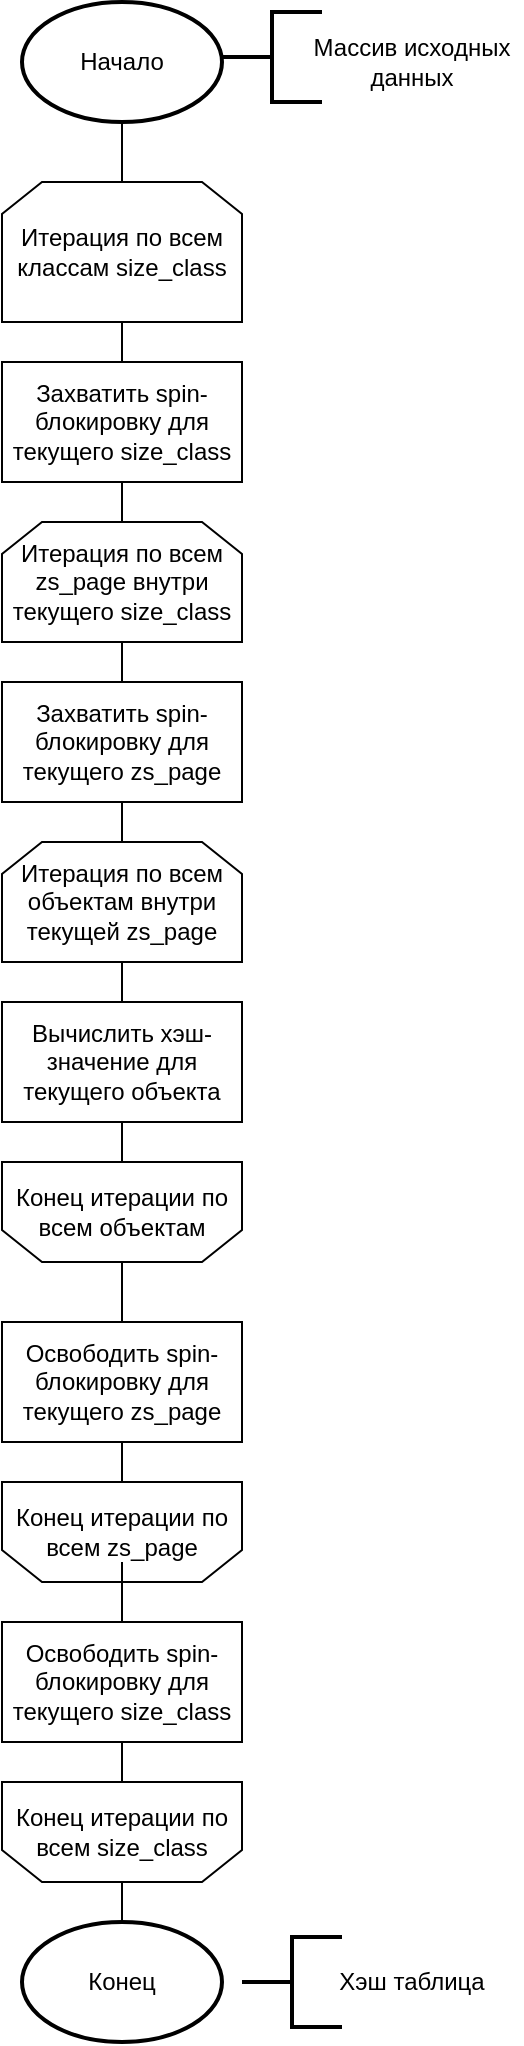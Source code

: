 <mxfile version="21.3.2" type="device" pages="2">
  <diagram name="Page-1" id="B6DIfibDlm4P5FhZ6bIz">
    <mxGraphModel dx="2031" dy="1121" grid="1" gridSize="10" guides="1" tooltips="1" connect="1" arrows="1" fold="1" page="1" pageScale="1" pageWidth="850" pageHeight="1100" math="0" shadow="0">
      <root>
        <mxCell id="0" />
        <mxCell id="1" parent="0" />
        <mxCell id="81lECBOk5nq6NuWsRxcI-1" value="Начало" style="strokeWidth=2;html=1;shape=mxgraph.flowchart.start_1;whiteSpace=wrap;" vertex="1" parent="1">
          <mxGeometry x="370" y="140" width="100" height="60" as="geometry" />
        </mxCell>
        <mxCell id="81lECBOk5nq6NuWsRxcI-2" value="Итерация по всем классам size_class" style="shape=loopLimit;whiteSpace=wrap;html=1;" vertex="1" parent="1">
          <mxGeometry x="360" y="230" width="120" height="70" as="geometry" />
        </mxCell>
        <mxCell id="81lECBOk5nq6NuWsRxcI-3" value="Захватить spin-блокировку для текущего size_class" style="rounded=0;whiteSpace=wrap;html=1;" vertex="1" parent="1">
          <mxGeometry x="360" y="320" width="120" height="60" as="geometry" />
        </mxCell>
        <mxCell id="81lECBOk5nq6NuWsRxcI-4" value="Итерация по всем zs_page внутри текущего size_class" style="shape=loopLimit;whiteSpace=wrap;html=1;" vertex="1" parent="1">
          <mxGeometry x="360" y="400" width="120" height="60" as="geometry" />
        </mxCell>
        <mxCell id="81lECBOk5nq6NuWsRxcI-5" value="Захватить spin-блокировку для текущего zs_page" style="rounded=0;whiteSpace=wrap;html=1;" vertex="1" parent="1">
          <mxGeometry x="360" y="480" width="120" height="60" as="geometry" />
        </mxCell>
        <mxCell id="81lECBOk5nq6NuWsRxcI-6" value="Итерация по всем объектам внутри текущей zs_page" style="shape=loopLimit;whiteSpace=wrap;html=1;" vertex="1" parent="1">
          <mxGeometry x="360" y="560" width="120" height="60" as="geometry" />
        </mxCell>
        <mxCell id="81lECBOk5nq6NuWsRxcI-7" value="Вычислить хэш-значение для текущего объекта" style="rounded=0;whiteSpace=wrap;html=1;" vertex="1" parent="1">
          <mxGeometry x="360" y="640" width="120" height="60" as="geometry" />
        </mxCell>
        <mxCell id="81lECBOk5nq6NuWsRxcI-8" value="" style="shape=loopLimit;whiteSpace=wrap;html=1;rotation=-180;" vertex="1" parent="1">
          <mxGeometry x="360" y="720" width="120" height="50" as="geometry" />
        </mxCell>
        <mxCell id="81lECBOk5nq6NuWsRxcI-9" value="Конец итерации по всем объектам" style="text;html=1;strokeColor=none;fillColor=none;align=center;verticalAlign=middle;whiteSpace=wrap;rounded=0;" vertex="1" parent="1">
          <mxGeometry x="365" y="730" width="110" height="30" as="geometry" />
        </mxCell>
        <mxCell id="81lECBOk5nq6NuWsRxcI-10" value="Освободить spin-блокировку для текущего zs_page" style="rounded=0;whiteSpace=wrap;html=1;" vertex="1" parent="1">
          <mxGeometry x="360" y="800" width="120" height="60" as="geometry" />
        </mxCell>
        <mxCell id="81lECBOk5nq6NuWsRxcI-11" value="" style="shape=loopLimit;whiteSpace=wrap;html=1;rotation=-180;" vertex="1" parent="1">
          <mxGeometry x="360" y="880" width="120" height="50" as="geometry" />
        </mxCell>
        <mxCell id="nU91HmMxeP40fgpeczst-2" value="" style="edgeStyle=orthogonalEdgeStyle;rounded=0;orthogonalLoop=1;jettySize=auto;html=1;endArrow=none;endFill=0;" edge="1" parent="1" source="81lECBOk5nq6NuWsRxcI-12" target="81lECBOk5nq6NuWsRxcI-14">
          <mxGeometry relative="1" as="geometry" />
        </mxCell>
        <mxCell id="81lECBOk5nq6NuWsRxcI-12" value="Конец итерации по всем zs_page" style="text;html=1;strokeColor=none;fillColor=none;align=center;verticalAlign=middle;whiteSpace=wrap;rounded=0;" vertex="1" parent="1">
          <mxGeometry x="365" y="890" width="110" height="30" as="geometry" />
        </mxCell>
        <mxCell id="81lECBOk5nq6NuWsRxcI-13" value="Освободить spin-блокировку для текущего size_class" style="rounded=0;whiteSpace=wrap;html=1;" vertex="1" parent="1">
          <mxGeometry x="360" y="950" width="120" height="60" as="geometry" />
        </mxCell>
        <mxCell id="81lECBOk5nq6NuWsRxcI-14" value="" style="shape=loopLimit;whiteSpace=wrap;html=1;rotation=-180;" vertex="1" parent="1">
          <mxGeometry x="360" y="1030" width="120" height="50" as="geometry" />
        </mxCell>
        <mxCell id="81lECBOk5nq6NuWsRxcI-15" value="Конец итерации по всем size_class" style="text;html=1;strokeColor=none;fillColor=none;align=center;verticalAlign=middle;whiteSpace=wrap;rounded=0;" vertex="1" parent="1">
          <mxGeometry x="365" y="1040" width="110" height="30" as="geometry" />
        </mxCell>
        <mxCell id="81lECBOk5nq6NuWsRxcI-16" value="Конец" style="strokeWidth=2;html=1;shape=mxgraph.flowchart.start_1;whiteSpace=wrap;" vertex="1" parent="1">
          <mxGeometry x="370" y="1100" width="100" height="60" as="geometry" />
        </mxCell>
        <mxCell id="81lECBOk5nq6NuWsRxcI-17" value="" style="endArrow=none;html=1;rounded=0;exitX=0.5;exitY=1;exitDx=0;exitDy=0;exitPerimeter=0;entryX=0.5;entryY=0;entryDx=0;entryDy=0;endFill=0;" edge="1" parent="1" source="81lECBOk5nq6NuWsRxcI-1" target="81lECBOk5nq6NuWsRxcI-2">
          <mxGeometry width="50" height="50" relative="1" as="geometry">
            <mxPoint x="440" y="390" as="sourcePoint" />
            <mxPoint x="490" y="340" as="targetPoint" />
          </mxGeometry>
        </mxCell>
        <mxCell id="81lECBOk5nq6NuWsRxcI-18" value="" style="endArrow=none;html=1;rounded=0;exitX=0.5;exitY=1;exitDx=0;exitDy=0;entryX=0.5;entryY=0;entryDx=0;entryDy=0;endFill=0;" edge="1" parent="1" source="81lECBOk5nq6NuWsRxcI-2" target="81lECBOk5nq6NuWsRxcI-3">
          <mxGeometry width="50" height="50" relative="1" as="geometry">
            <mxPoint x="440" y="390" as="sourcePoint" />
            <mxPoint x="490" y="340" as="targetPoint" />
          </mxGeometry>
        </mxCell>
        <mxCell id="81lECBOk5nq6NuWsRxcI-19" value="" style="endArrow=none;html=1;rounded=0;exitX=0.5;exitY=1;exitDx=0;exitDy=0;entryX=0.5;entryY=0;entryDx=0;entryDy=0;endFill=0;" edge="1" parent="1" source="81lECBOk5nq6NuWsRxcI-3" target="81lECBOk5nq6NuWsRxcI-4">
          <mxGeometry width="50" height="50" relative="1" as="geometry">
            <mxPoint x="440" y="390" as="sourcePoint" />
            <mxPoint x="490" y="340" as="targetPoint" />
          </mxGeometry>
        </mxCell>
        <mxCell id="81lECBOk5nq6NuWsRxcI-20" value="" style="endArrow=none;html=1;rounded=0;exitX=0.5;exitY=1;exitDx=0;exitDy=0;entryX=0.5;entryY=0;entryDx=0;entryDy=0;endFill=0;" edge="1" parent="1" source="81lECBOk5nq6NuWsRxcI-4" target="81lECBOk5nq6NuWsRxcI-5">
          <mxGeometry width="50" height="50" relative="1" as="geometry">
            <mxPoint x="440" y="390" as="sourcePoint" />
            <mxPoint x="490" y="340" as="targetPoint" />
          </mxGeometry>
        </mxCell>
        <mxCell id="81lECBOk5nq6NuWsRxcI-21" value="" style="endArrow=none;html=1;rounded=0;exitX=0.5;exitY=1;exitDx=0;exitDy=0;entryX=0.5;entryY=0;entryDx=0;entryDy=0;endFill=0;" edge="1" parent="1" source="81lECBOk5nq6NuWsRxcI-5" target="81lECBOk5nq6NuWsRxcI-6">
          <mxGeometry width="50" height="50" relative="1" as="geometry">
            <mxPoint x="440" y="560" as="sourcePoint" />
            <mxPoint x="490" y="510" as="targetPoint" />
          </mxGeometry>
        </mxCell>
        <mxCell id="81lECBOk5nq6NuWsRxcI-23" value="" style="endArrow=none;html=1;rounded=0;exitX=0.5;exitY=1;exitDx=0;exitDy=0;entryX=0.5;entryY=0;entryDx=0;entryDy=0;endFill=0;" edge="1" parent="1" source="81lECBOk5nq6NuWsRxcI-6" target="81lECBOk5nq6NuWsRxcI-7">
          <mxGeometry width="50" height="50" relative="1" as="geometry">
            <mxPoint x="400" y="660" as="sourcePoint" />
            <mxPoint x="450" y="610" as="targetPoint" />
          </mxGeometry>
        </mxCell>
        <mxCell id="81lECBOk5nq6NuWsRxcI-24" value="" style="endArrow=none;html=1;rounded=0;exitX=0.5;exitY=1;exitDx=0;exitDy=0;entryX=0.5;entryY=1;entryDx=0;entryDy=0;endFill=0;" edge="1" parent="1" source="81lECBOk5nq6NuWsRxcI-7" target="81lECBOk5nq6NuWsRxcI-8">
          <mxGeometry width="50" height="50" relative="1" as="geometry">
            <mxPoint x="400" y="740" as="sourcePoint" />
            <mxPoint x="450" y="690" as="targetPoint" />
          </mxGeometry>
        </mxCell>
        <mxCell id="81lECBOk5nq6NuWsRxcI-26" value="" style="endArrow=none;html=1;rounded=0;exitX=0.5;exitY=1;exitDx=0;exitDy=0;entryX=0.5;entryY=1;entryDx=0;entryDy=0;endFill=0;" edge="1" parent="1" source="81lECBOk5nq6NuWsRxcI-10" target="81lECBOk5nq6NuWsRxcI-11">
          <mxGeometry width="50" height="50" relative="1" as="geometry">
            <mxPoint x="400" y="870" as="sourcePoint" />
            <mxPoint x="450" y="820" as="targetPoint" />
          </mxGeometry>
        </mxCell>
        <mxCell id="81lECBOk5nq6NuWsRxcI-27" value="" style="endArrow=none;html=1;rounded=0;exitX=0.5;exitY=0;exitDx=0;exitDy=0;entryX=0.5;entryY=0;entryDx=0;entryDy=0;endFill=0;" edge="1" parent="1" source="81lECBOk5nq6NuWsRxcI-11" target="81lECBOk5nq6NuWsRxcI-13">
          <mxGeometry width="50" height="50" relative="1" as="geometry">
            <mxPoint x="400" y="930" as="sourcePoint" />
            <mxPoint x="450" y="880" as="targetPoint" />
          </mxGeometry>
        </mxCell>
        <mxCell id="81lECBOk5nq6NuWsRxcI-28" value="" style="endArrow=none;html=1;rounded=0;exitX=0.5;exitY=1;exitDx=0;exitDy=0;entryX=0.5;entryY=1;entryDx=0;entryDy=0;endFill=0;" edge="1" parent="1" source="81lECBOk5nq6NuWsRxcI-13" target="81lECBOk5nq6NuWsRxcI-14">
          <mxGeometry width="50" height="50" relative="1" as="geometry">
            <mxPoint x="400" y="930" as="sourcePoint" />
            <mxPoint x="450" y="880" as="targetPoint" />
          </mxGeometry>
        </mxCell>
        <mxCell id="81lECBOk5nq6NuWsRxcI-29" value="" style="endArrow=none;html=1;rounded=0;exitX=0.5;exitY=0;exitDx=0;exitDy=0;entryX=0.5;entryY=0;entryDx=0;entryDy=0;entryPerimeter=0;endFill=0;" edge="1" parent="1" source="81lECBOk5nq6NuWsRxcI-14" target="81lECBOk5nq6NuWsRxcI-16">
          <mxGeometry width="50" height="50" relative="1" as="geometry">
            <mxPoint x="400" y="930" as="sourcePoint" />
            <mxPoint x="450" y="880" as="targetPoint" />
          </mxGeometry>
        </mxCell>
        <mxCell id="81lECBOk5nq6NuWsRxcI-30" value="" style="strokeWidth=2;html=1;shape=mxgraph.flowchart.annotation_2;align=left;labelPosition=right;pointerEvents=1;" vertex="1" parent="1">
          <mxGeometry x="470" y="145" width="50" height="45" as="geometry" />
        </mxCell>
        <mxCell id="81lECBOk5nq6NuWsRxcI-31" value="Массив исходных данных" style="text;html=1;strokeColor=none;fillColor=none;align=center;verticalAlign=middle;whiteSpace=wrap;rounded=0;" vertex="1" parent="1">
          <mxGeometry x="510" y="155" width="110" height="30" as="geometry" />
        </mxCell>
        <mxCell id="81lECBOk5nq6NuWsRxcI-32" value="" style="strokeWidth=2;html=1;shape=mxgraph.flowchart.annotation_2;align=left;labelPosition=right;pointerEvents=1;" vertex="1" parent="1">
          <mxGeometry x="480" y="1107.5" width="50" height="45" as="geometry" />
        </mxCell>
        <mxCell id="81lECBOk5nq6NuWsRxcI-33" value="Хэш таблица" style="text;html=1;strokeColor=none;fillColor=none;align=center;verticalAlign=middle;whiteSpace=wrap;rounded=0;" vertex="1" parent="1">
          <mxGeometry x="510" y="1115" width="110" height="30" as="geometry" />
        </mxCell>
        <mxCell id="nU91HmMxeP40fgpeczst-3" value="" style="endArrow=none;html=1;rounded=0;exitX=0.5;exitY=0;exitDx=0;exitDy=0;entryX=0.5;entryY=0;entryDx=0;entryDy=0;" edge="1" parent="1" source="81lECBOk5nq6NuWsRxcI-10" target="81lECBOk5nq6NuWsRxcI-8">
          <mxGeometry width="50" height="50" relative="1" as="geometry">
            <mxPoint x="400" y="790" as="sourcePoint" />
            <mxPoint x="450" y="740" as="targetPoint" />
          </mxGeometry>
        </mxCell>
      </root>
    </mxGraphModel>
  </diagram>
  <diagram id="N5VnzDCPXrRtkVL1IKu4" name="Page-2">
    <mxGraphModel dx="1418" dy="365" grid="1" gridSize="10" guides="1" tooltips="1" connect="1" arrows="1" fold="1" page="1" pageScale="1" pageWidth="850" pageHeight="1100" math="0" shadow="0">
      <root>
        <mxCell id="0" />
        <mxCell id="1" parent="0" />
        <mxCell id="a712adaeRa2Tf9BWYZLb-1" value="Итерация по всем объектам хэш таблицы" style="shape=loopLimit;whiteSpace=wrap;html=1;" vertex="1" parent="1">
          <mxGeometry x="360" y="330" width="120" height="60" as="geometry" />
        </mxCell>
        <mxCell id="Td1fNn6JojZ1x5IZmhte-1" value="Начало" style="strokeWidth=2;html=1;shape=mxgraph.flowchart.start_1;whiteSpace=wrap;" vertex="1" parent="1">
          <mxGeometry x="370" y="240" width="100" height="60" as="geometry" />
        </mxCell>
        <mxCell id="Td1fNn6JojZ1x5IZmhte-2" value="" style="strokeWidth=2;html=1;shape=mxgraph.flowchart.annotation_2;align=left;labelPosition=right;pointerEvents=1;" vertex="1" parent="1">
          <mxGeometry x="470" y="245" width="50" height="45" as="geometry" />
        </mxCell>
        <mxCell id="Td1fNn6JojZ1x5IZmhte-3" value="Массив исходных данных и хэш таблица" style="text;html=1;strokeColor=none;fillColor=none;align=center;verticalAlign=middle;whiteSpace=wrap;rounded=0;" vertex="1" parent="1">
          <mxGeometry x="510" y="255" width="130" height="30" as="geometry" />
        </mxCell>
        <mxCell id="Td1fNn6JojZ1x5IZmhte-5" value="&lt;font style=&quot;font-size: 11px;&quot;&gt;Заменить дескриптор текущего объекта на объект с котороым совпало хэш значение&lt;br&gt;&lt;/font&gt;" style="rounded=0;whiteSpace=wrap;html=1;" vertex="1" parent="1">
          <mxGeometry x="360" y="420" width="120" height="60" as="geometry" />
        </mxCell>
        <mxCell id="Td1fNn6JojZ1x5IZmhte-7" value="&lt;font style=&quot;font-size: 10px;&quot;&gt;Дескриптор &lt;br&gt;объекта есть&lt;br&gt;в дереве?&lt;/font&gt;" style="rhombus;whiteSpace=wrap;html=1;" vertex="1" parent="1">
          <mxGeometry x="360" y="510" width="120" height="80" as="geometry" />
        </mxCell>
        <mxCell id="Td1fNn6JojZ1x5IZmhte-8" value="Инкрементировать счетчик ссылок на объект" style="rounded=0;whiteSpace=wrap;html=1;" vertex="1" parent="1">
          <mxGeometry x="520" y="580" width="120" height="60" as="geometry" />
        </mxCell>
        <mxCell id="Td1fNn6JojZ1x5IZmhte-9" value="Добавить дескриптор объекта в дерево" style="rounded=0;whiteSpace=wrap;html=1;" vertex="1" parent="1">
          <mxGeometry x="200" y="580" width="120" height="60" as="geometry" />
        </mxCell>
        <mxCell id="Td1fNn6JojZ1x5IZmhte-10" value="Установить счечтик ссылок на объект равным 2" style="rounded=0;whiteSpace=wrap;html=1;" vertex="1" parent="1">
          <mxGeometry x="200" y="675" width="120" height="60" as="geometry" />
        </mxCell>
        <mxCell id="Td1fNn6JojZ1x5IZmhte-11" value="" style="shape=loopLimit;whiteSpace=wrap;html=1;rotation=-180;" vertex="1" parent="1">
          <mxGeometry x="360" y="790" width="120" height="60" as="geometry" />
        </mxCell>
        <mxCell id="Td1fNn6JojZ1x5IZmhte-12" value="Конец итерации по всем объектам" style="text;html=1;strokeColor=none;fillColor=none;align=center;verticalAlign=middle;whiteSpace=wrap;rounded=0;" vertex="1" parent="1">
          <mxGeometry x="365" y="805" width="110" height="30" as="geometry" />
        </mxCell>
        <mxCell id="Td1fNn6JojZ1x5IZmhte-13" value="Конец" style="strokeWidth=2;html=1;shape=mxgraph.flowchart.start_1;whiteSpace=wrap;" vertex="1" parent="1">
          <mxGeometry x="370" y="880" width="100" height="60" as="geometry" />
        </mxCell>
        <mxCell id="Td1fNn6JojZ1x5IZmhte-14" value="" style="endArrow=none;html=1;rounded=0;exitX=0.5;exitY=1;exitDx=0;exitDy=0;exitPerimeter=0;entryX=0.5;entryY=0;entryDx=0;entryDy=0;endFill=0;" edge="1" parent="1" source="Td1fNn6JojZ1x5IZmhte-1" target="a712adaeRa2Tf9BWYZLb-1">
          <mxGeometry width="50" height="50" relative="1" as="geometry">
            <mxPoint x="400" y="450" as="sourcePoint" />
            <mxPoint x="450" y="400" as="targetPoint" />
          </mxGeometry>
        </mxCell>
        <mxCell id="Td1fNn6JojZ1x5IZmhte-15" value="" style="endArrow=none;html=1;rounded=0;exitX=0.5;exitY=1;exitDx=0;exitDy=0;entryX=0.5;entryY=0;entryDx=0;entryDy=0;endFill=0;" edge="1" parent="1" source="a712adaeRa2Tf9BWYZLb-1" target="Td1fNn6JojZ1x5IZmhte-5">
          <mxGeometry width="50" height="50" relative="1" as="geometry">
            <mxPoint x="400" y="450" as="sourcePoint" />
            <mxPoint x="450" y="400" as="targetPoint" />
          </mxGeometry>
        </mxCell>
        <mxCell id="Td1fNn6JojZ1x5IZmhte-16" value="" style="endArrow=none;html=1;rounded=0;exitX=0.5;exitY=1;exitDx=0;exitDy=0;entryX=0.5;entryY=0;entryDx=0;entryDy=0;endFill=0;" edge="1" parent="1" source="Td1fNn6JojZ1x5IZmhte-5" target="Td1fNn6JojZ1x5IZmhte-7">
          <mxGeometry width="50" height="50" relative="1" as="geometry">
            <mxPoint x="400" y="450" as="sourcePoint" />
            <mxPoint x="450" y="400" as="targetPoint" />
          </mxGeometry>
        </mxCell>
        <mxCell id="Td1fNn6JojZ1x5IZmhte-17" value="" style="endArrow=none;html=1;rounded=0;exitX=1;exitY=0.5;exitDx=0;exitDy=0;" edge="1" parent="1" source="Td1fNn6JojZ1x5IZmhte-7">
          <mxGeometry width="50" height="50" relative="1" as="geometry">
            <mxPoint x="400" y="690" as="sourcePoint" />
            <mxPoint x="580" y="550" as="targetPoint" />
          </mxGeometry>
        </mxCell>
        <mxCell id="Td1fNn6JojZ1x5IZmhte-18" value="" style="endArrow=classic;html=1;rounded=0;entryX=0.5;entryY=0;entryDx=0;entryDy=0;" edge="1" parent="1" target="Td1fNn6JojZ1x5IZmhte-8">
          <mxGeometry width="50" height="50" relative="1" as="geometry">
            <mxPoint x="580" y="550" as="sourcePoint" />
            <mxPoint x="450" y="640" as="targetPoint" />
          </mxGeometry>
        </mxCell>
        <mxCell id="Td1fNn6JojZ1x5IZmhte-19" value="" style="endArrow=none;html=1;rounded=0;exitX=0;exitY=0.5;exitDx=0;exitDy=0;" edge="1" parent="1" source="Td1fNn6JojZ1x5IZmhte-7">
          <mxGeometry width="50" height="50" relative="1" as="geometry">
            <mxPoint x="400" y="690" as="sourcePoint" />
            <mxPoint x="260" y="550" as="targetPoint" />
          </mxGeometry>
        </mxCell>
        <mxCell id="Td1fNn6JojZ1x5IZmhte-20" value="" style="endArrow=none;html=1;rounded=0;entryX=0.5;entryY=0;entryDx=0;entryDy=0;endFill=0;" edge="1" parent="1" target="Td1fNn6JojZ1x5IZmhte-9">
          <mxGeometry width="50" height="50" relative="1" as="geometry">
            <mxPoint x="260" y="550" as="sourcePoint" />
            <mxPoint x="450" y="640" as="targetPoint" />
          </mxGeometry>
        </mxCell>
        <mxCell id="Td1fNn6JojZ1x5IZmhte-21" value="" style="endArrow=none;html=1;rounded=0;exitX=0.5;exitY=1;exitDx=0;exitDy=0;entryX=0.5;entryY=0;entryDx=0;entryDy=0;endFill=0;" edge="1" parent="1" source="Td1fNn6JojZ1x5IZmhte-9" target="Td1fNn6JojZ1x5IZmhte-10">
          <mxGeometry width="50" height="50" relative="1" as="geometry">
            <mxPoint x="400" y="690" as="sourcePoint" />
            <mxPoint x="450" y="640" as="targetPoint" />
          </mxGeometry>
        </mxCell>
        <mxCell id="Td1fNn6JojZ1x5IZmhte-22" value="" style="endArrow=none;html=1;rounded=0;exitX=0.5;exitY=1;exitDx=0;exitDy=0;" edge="1" parent="1" source="Td1fNn6JojZ1x5IZmhte-10">
          <mxGeometry width="50" height="50" relative="1" as="geometry">
            <mxPoint x="400" y="810" as="sourcePoint" />
            <mxPoint x="260" y="770" as="targetPoint" />
          </mxGeometry>
        </mxCell>
        <mxCell id="Td1fNn6JojZ1x5IZmhte-23" value="" style="endArrow=none;html=1;rounded=0;exitX=0.5;exitY=1;exitDx=0;exitDy=0;" edge="1" parent="1" source="Td1fNn6JojZ1x5IZmhte-8">
          <mxGeometry width="50" height="50" relative="1" as="geometry">
            <mxPoint x="400" y="810" as="sourcePoint" />
            <mxPoint x="580" y="770" as="targetPoint" />
          </mxGeometry>
        </mxCell>
        <mxCell id="Td1fNn6JojZ1x5IZmhte-24" value="" style="endArrow=none;html=1;rounded=0;" edge="1" parent="1">
          <mxGeometry width="50" height="50" relative="1" as="geometry">
            <mxPoint x="260" y="770" as="sourcePoint" />
            <mxPoint x="580" y="770" as="targetPoint" />
          </mxGeometry>
        </mxCell>
        <mxCell id="Td1fNn6JojZ1x5IZmhte-25" value="" style="endArrow=none;html=1;rounded=0;entryX=0.5;entryY=1;entryDx=0;entryDy=0;endFill=0;" edge="1" parent="1" target="Td1fNn6JojZ1x5IZmhte-11">
          <mxGeometry width="50" height="50" relative="1" as="geometry">
            <mxPoint x="420" y="770" as="sourcePoint" />
            <mxPoint x="450" y="760" as="targetPoint" />
          </mxGeometry>
        </mxCell>
        <mxCell id="Td1fNn6JojZ1x5IZmhte-26" value="" style="endArrow=none;html=1;rounded=0;exitX=0.5;exitY=0;exitDx=0;exitDy=0;entryX=0.5;entryY=0;entryDx=0;entryDy=0;entryPerimeter=0;endFill=0;" edge="1" parent="1" source="Td1fNn6JojZ1x5IZmhte-11" target="Td1fNn6JojZ1x5IZmhte-13">
          <mxGeometry width="50" height="50" relative="1" as="geometry">
            <mxPoint x="400" y="840" as="sourcePoint" />
            <mxPoint x="450" y="790" as="targetPoint" />
          </mxGeometry>
        </mxCell>
        <mxCell id="KQ-CvVklWbp1-slLMRsv-1" value="Да" style="text;html=1;strokeColor=none;fillColor=none;align=center;verticalAlign=middle;whiteSpace=wrap;rounded=0;" vertex="1" parent="1">
          <mxGeometry x="470" y="520" width="60" height="30" as="geometry" />
        </mxCell>
        <mxCell id="KQ-CvVklWbp1-slLMRsv-3" value="" style="strokeWidth=2;html=1;shape=mxgraph.flowchart.annotation_2;align=left;labelPosition=right;pointerEvents=1;" vertex="1" parent="1">
          <mxGeometry x="470" y="887.5" width="50" height="45" as="geometry" />
        </mxCell>
        <mxCell id="KQ-CvVklWbp1-slLMRsv-4" value="Массив обработанных объектов" style="text;html=1;strokeColor=none;fillColor=none;align=center;verticalAlign=middle;whiteSpace=wrap;rounded=0;" vertex="1" parent="1">
          <mxGeometry x="510" y="897.5" width="130" height="30" as="geometry" />
        </mxCell>
      </root>
    </mxGraphModel>
  </diagram>
</mxfile>
